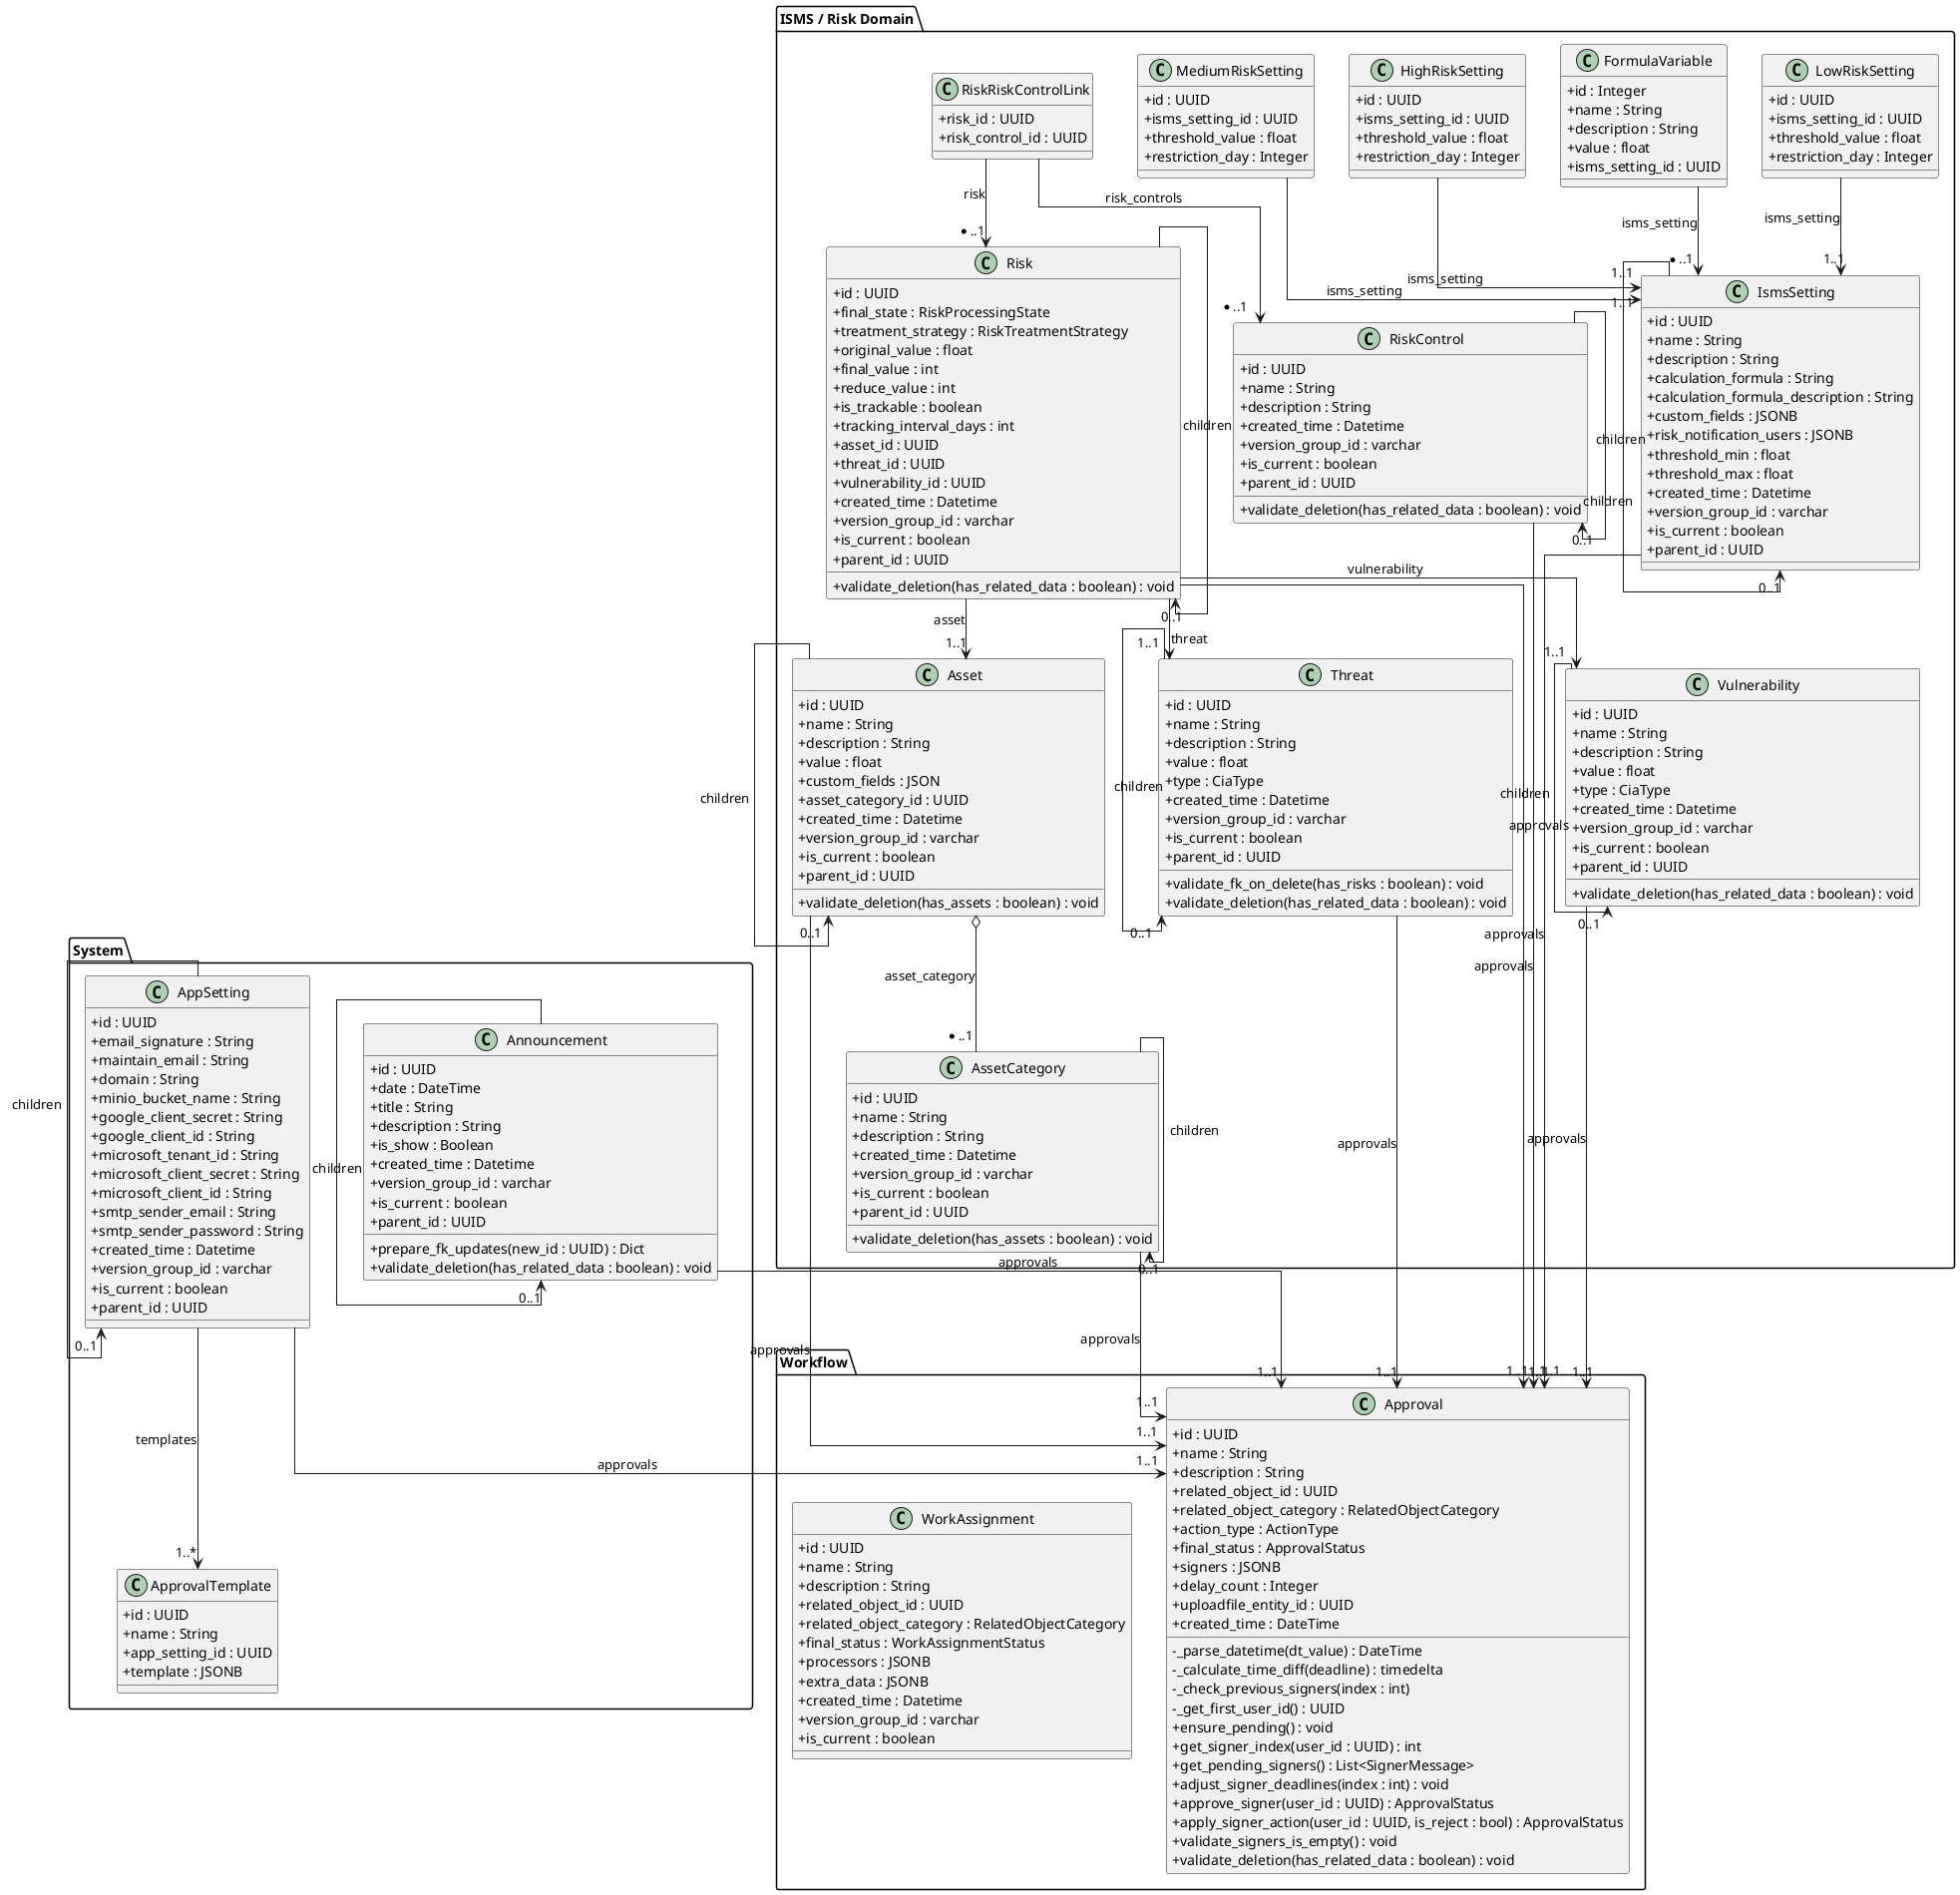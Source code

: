 @startuml
skinparam classAttributeIconSize 0
skinparam linetype ortho

' ====== System ======
package "System" {
  class Announcement {
    + id : UUID
    + date : DateTime
    + title : String
    + description : String
    + is_show : Boolean
    + created_time : Datetime
    + version_group_id : varchar
    + is_current : boolean
    + parent_id : UUID
    + prepare_fk_updates(new_id : UUID) : Dict
    + validate_deletion(has_related_data : boolean) : void
  }

  class AppSetting {
    + id : UUID
    + email_signature : String
    + maintain_email : String
    + domain : String
    + minio_bucket_name : String
    + google_client_secret : String
    + google_client_id : String
    + microsoft_tenant_id : String
    + microsoft_client_secret : String
    + microsoft_client_id : String
    + smtp_sender_email : String
    + smtp_sender_password : String
    + created_time : Datetime
    + version_group_id : varchar
    + is_current : boolean
    + parent_id : UUID
  }

  class ApprovalTemplate {
    + id : UUID
    + name : String
    + app_setting_id : UUID
    + template : JSONB
  }
}

' ====== ISMS / Risk Domain ======
package "ISMS / Risk Domain" {
  class IsmsSetting {
    + id : UUID
    + name : String
    + description : String
    + calculation_formula : String
    + calculation_formula_description : String
    + custom_fields : JSONB
    + risk_notification_users : JSONB
    + threshold_min : float
    + threshold_max : float
    + created_time : Datetime
    + version_group_id : varchar
    + is_current : boolean
    + parent_id : UUID
  }

  class FormulaVariable {
    + id : Integer
    + name : String
    + description : String
    + value : float
    + isms_setting_id : UUID
  }

  class HighRiskSetting {
    + id : UUID
    + isms_setting_id : UUID
    + threshold_value : float
    + restriction_day : Integer
  }

  class MediumRiskSetting {
    + id : UUID
    + isms_setting_id : UUID
    + threshold_value : float
    + restriction_day : Integer
  }

  class LowRiskSetting {
    + id : UUID
    + isms_setting_id : UUID
    + threshold_value : float
    + restriction_day : Integer
  }

  class AssetCategory {
    + id : UUID
    + name : String
    + description : String
    + created_time : Datetime
    + version_group_id : varchar
    + is_current : boolean
    + parent_id : UUID
    + validate_deletion(has_assets : boolean) : void
  }

  class Asset {
    + id : UUID
    + name : String
    + description : String
    + value : float
    + custom_fields : JSON
    + asset_category_id : UUID
    + created_time : Datetime
    + version_group_id : varchar
    + is_current : boolean
    + parent_id : UUID
    + validate_deletion(has_assets : boolean) : void
  }

  class Risk {
    + id : UUID
    + final_state : RiskProcessingState
    + treatment_strategy : RiskTreatmentStrategy
    + original_value : float
    + final_value : int
    + reduce_value : int
    + is_trackable : boolean
    + tracking_interval_days : int
    + asset_id : UUID
    + threat_id : UUID
    + vulnerability_id : UUID
    + created_time : Datetime
    + version_group_id : varchar
    + is_current : boolean
    + parent_id : UUID
    + validate_deletion(has_related_data : boolean) : void
  }

  class RiskControl {
    + id : UUID
    + name : String
    + description : String
    + created_time : Datetime
    + version_group_id : varchar
    + is_current : boolean
    + parent_id : UUID
    + validate_deletion(has_related_data : boolean) : void
  }

  class RiskRiskControlLink {
    + risk_id : UUID
    + risk_control_id : UUID
  }

  class Threat {
    + id : UUID
    + name : String
    + description : String
    + value : float
    + type : CiaType
    + created_time : Datetime
    + version_group_id : varchar
    + is_current : boolean
    + parent_id : UUID
    + validate_fk_on_delete(has_risks : boolean) : void
    + validate_deletion(has_related_data : boolean) : void
  }

  class Vulnerability {
    + id : UUID
    + name : String
    + description : String
    + value : float
    + type : CiaType
    + created_time : Datetime
    + version_group_id : varchar
    + is_current : boolean
    + parent_id : UUID
    + validate_deletion(has_related_data : boolean) : void
  }
}

' ====== Workflow ======
package "Workflow" {
  class Approval {
    + id : UUID
    + name : String
    + description : String
    + related_object_id : UUID
    + related_object_category : RelatedObjectCategory
    + action_type : ActionType
    + final_status : ApprovalStatus
    + signers : JSONB
    + delay_count : Integer
    + uploadfile_entity_id : UUID
    + created_time : DateTime
    - _parse_datetime(dt_value) : DateTime
    - _calculate_time_diff(deadline) : timedelta
    - _check_previous_signers(index : int)
    - _get_first_user_id() : UUID
    + ensure_pending() : void
    + get_signer_index(user_id : UUID) : int
    + get_pending_signers() : List<SignerMessage>
    + adjust_signer_deadlines(index : int) : void
    + approve_signer(user_id : UUID) : ApprovalStatus
    + apply_signer_action(user_id : UUID, is_reject : bool) : ApprovalStatus
    + validate_signers_is_empty() : void
    + validate_deletion(has_related_data : boolean) : void
  }

  class WorkAssignment {
    + id : UUID
    + name : String
    + description : String
    + related_object_id : UUID
    + related_object_category : RelatedObjectCategory
    + final_status : WorkAssignmentStatus
    + processors : JSONB
    + extra_data : JSONB
    + created_time : Datetime
    + version_group_id : varchar
    + is_current : boolean
  }
}

' ====== Relationships ======
Announcement --> "0..1" Announcement : children
Announcement --> "1..1" Approval : approvals

AppSetting --> "0..1" AppSetting : children
AppSetting --> "1..1" Approval : approvals

AssetCategory --> "0..1" AssetCategory : children
AssetCategory --> "1..1" Approval : approvals

IsmsSetting --> "0..1" IsmsSetting : children
IsmsSetting --> "1..1" Approval : approvals

FormulaVariable --> "*..1" IsmsSetting : isms_setting
HighRiskSetting --> "1..1" IsmsSetting : isms_setting
MediumRiskSetting --> "1..1" IsmsSetting : isms_setting
LowRiskSetting --> "1..1" IsmsSetting : isms_setting

Asset --> "0..1" Asset : children
Asset o-- "*..1" AssetCategory : asset_category
Asset --> "1..1" Approval : approvals

AppSetting --> "1..*" ApprovalTemplate : templates

Risk --> "0..1" Risk : children
Risk --> "1..1" Asset : asset
Risk --> "1..1" Threat : threat
Risk --> "1..1" Vulnerability : vulnerability
Risk --> "1..1" Approval : approvals

RiskControl --> "0..1" RiskControl : children
RiskControl --> "1..1" Approval : approvals

RiskRiskControlLink --> "*..1" Risk : risk
RiskRiskControlLink --> "*..1" RiskControl : risk_controls

Threat --> "0..1" Threat : children
Threat --> "1..1" Approval : approvals

Vulnerability --> "0..1" Vulnerability : children
Vulnerability --> "1..1" Approval : approvals
@enduml
